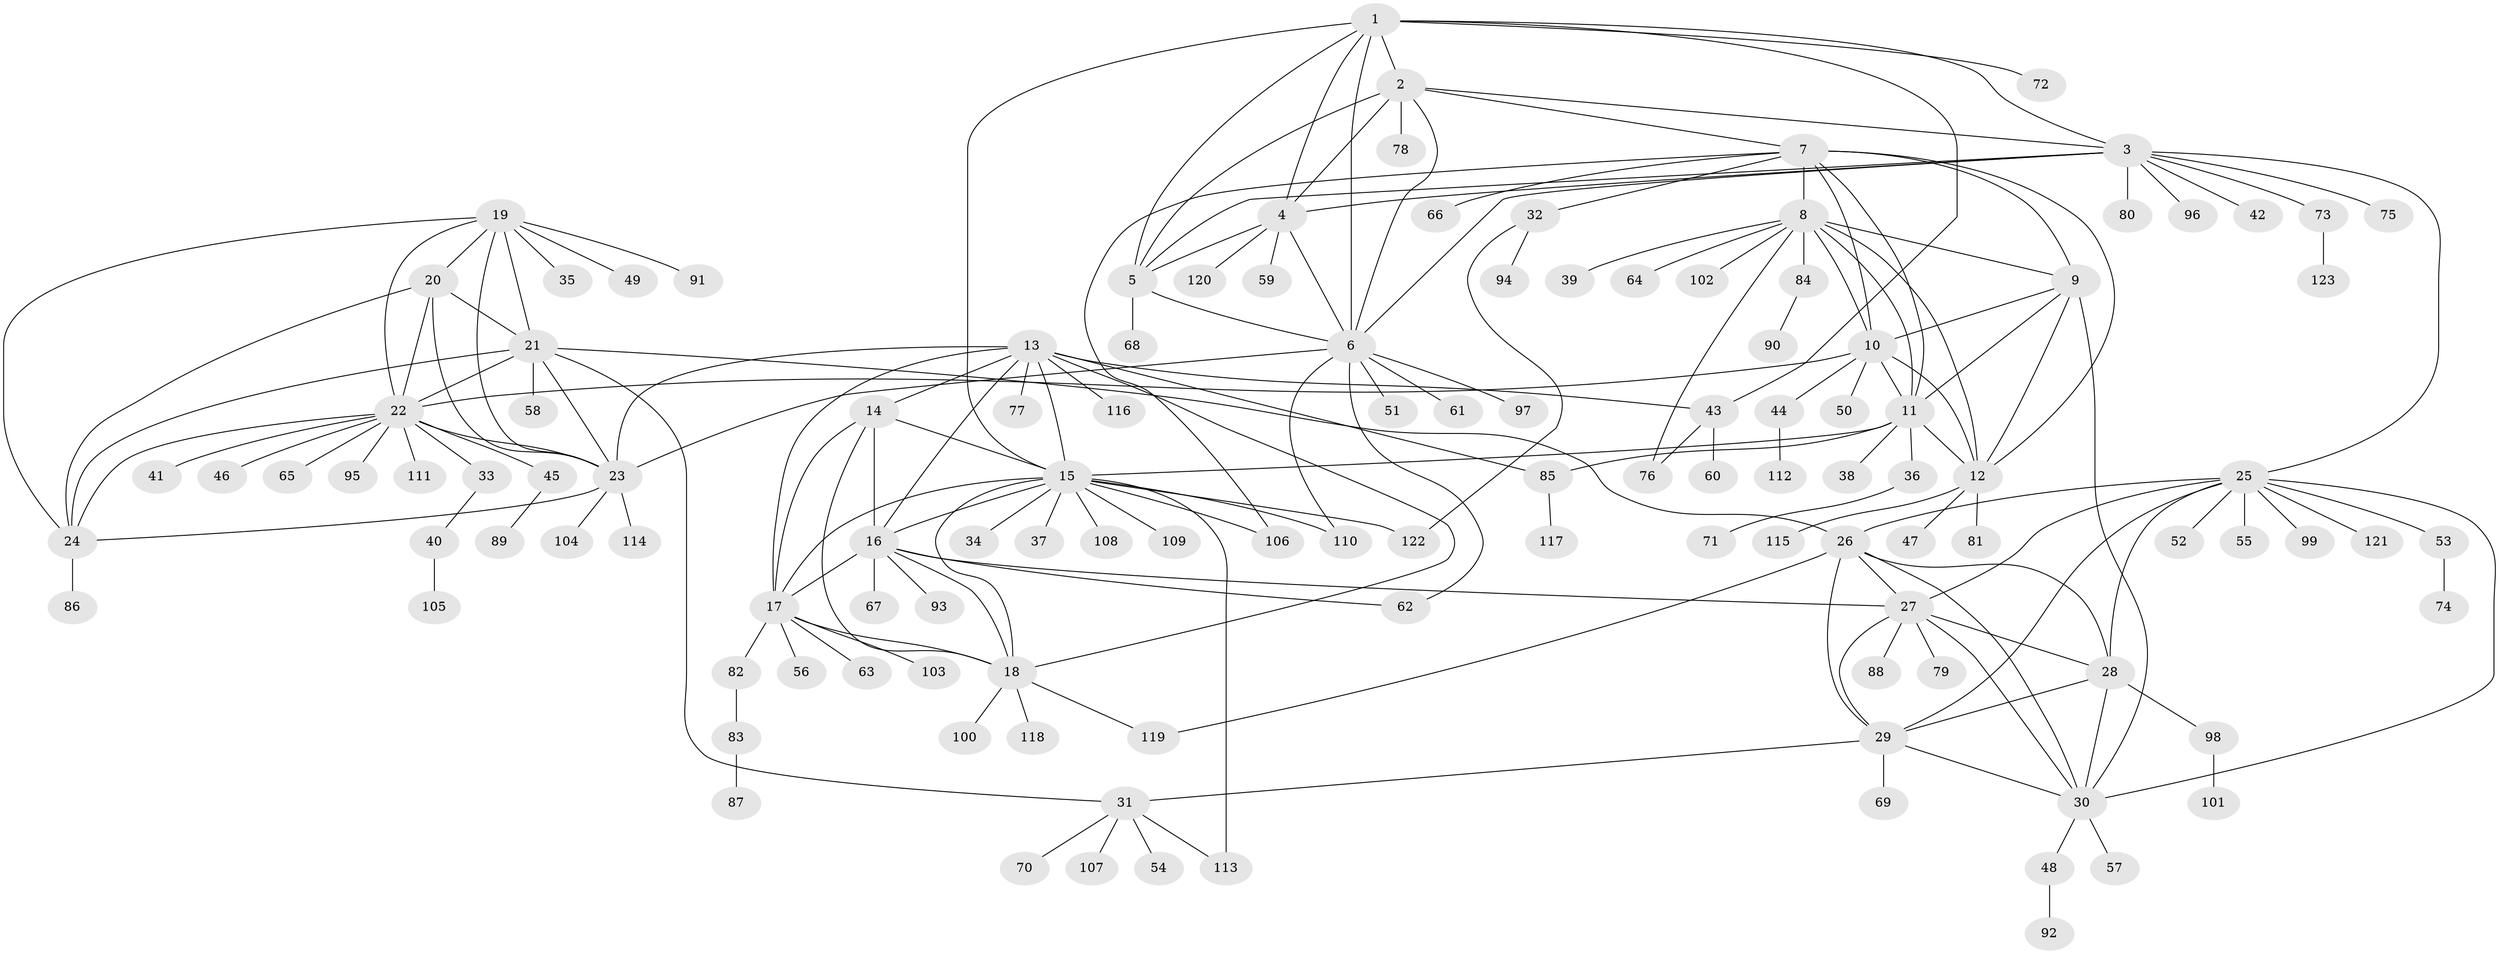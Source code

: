 // coarse degree distribution, {8: 0.05263157894736842, 4: 0.021052631578947368, 10: 0.031578947368421054, 9: 0.021052631578947368, 7: 0.05263157894736842, 14: 0.010526315789473684, 6: 0.042105263157894736, 3: 0.010526315789473684, 2: 0.08421052631578947, 1: 0.6736842105263158}
// Generated by graph-tools (version 1.1) at 2025/24/03/03/25 07:24:16]
// undirected, 123 vertices, 188 edges
graph export_dot {
graph [start="1"]
  node [color=gray90,style=filled];
  1;
  2;
  3;
  4;
  5;
  6;
  7;
  8;
  9;
  10;
  11;
  12;
  13;
  14;
  15;
  16;
  17;
  18;
  19;
  20;
  21;
  22;
  23;
  24;
  25;
  26;
  27;
  28;
  29;
  30;
  31;
  32;
  33;
  34;
  35;
  36;
  37;
  38;
  39;
  40;
  41;
  42;
  43;
  44;
  45;
  46;
  47;
  48;
  49;
  50;
  51;
  52;
  53;
  54;
  55;
  56;
  57;
  58;
  59;
  60;
  61;
  62;
  63;
  64;
  65;
  66;
  67;
  68;
  69;
  70;
  71;
  72;
  73;
  74;
  75;
  76;
  77;
  78;
  79;
  80;
  81;
  82;
  83;
  84;
  85;
  86;
  87;
  88;
  89;
  90;
  91;
  92;
  93;
  94;
  95;
  96;
  97;
  98;
  99;
  100;
  101;
  102;
  103;
  104;
  105;
  106;
  107;
  108;
  109;
  110;
  111;
  112;
  113;
  114;
  115;
  116;
  117;
  118;
  119;
  120;
  121;
  122;
  123;
  1 -- 2;
  1 -- 3;
  1 -- 4;
  1 -- 5;
  1 -- 6;
  1 -- 15;
  1 -- 43;
  1 -- 72;
  2 -- 3;
  2 -- 4;
  2 -- 5;
  2 -- 6;
  2 -- 7;
  2 -- 78;
  3 -- 4;
  3 -- 5;
  3 -- 6;
  3 -- 25;
  3 -- 42;
  3 -- 73;
  3 -- 75;
  3 -- 80;
  3 -- 96;
  4 -- 5;
  4 -- 6;
  4 -- 59;
  4 -- 120;
  5 -- 6;
  5 -- 68;
  6 -- 23;
  6 -- 51;
  6 -- 61;
  6 -- 62;
  6 -- 97;
  6 -- 110;
  7 -- 8;
  7 -- 9;
  7 -- 10;
  7 -- 11;
  7 -- 12;
  7 -- 32;
  7 -- 66;
  7 -- 106;
  8 -- 9;
  8 -- 10;
  8 -- 11;
  8 -- 12;
  8 -- 39;
  8 -- 64;
  8 -- 76;
  8 -- 84;
  8 -- 102;
  9 -- 10;
  9 -- 11;
  9 -- 12;
  9 -- 30;
  10 -- 11;
  10 -- 12;
  10 -- 22;
  10 -- 44;
  10 -- 50;
  11 -- 12;
  11 -- 15;
  11 -- 36;
  11 -- 38;
  11 -- 85;
  12 -- 47;
  12 -- 81;
  12 -- 115;
  13 -- 14;
  13 -- 15;
  13 -- 16;
  13 -- 17;
  13 -- 18;
  13 -- 23;
  13 -- 43;
  13 -- 77;
  13 -- 85;
  13 -- 116;
  14 -- 15;
  14 -- 16;
  14 -- 17;
  14 -- 18;
  15 -- 16;
  15 -- 17;
  15 -- 18;
  15 -- 34;
  15 -- 37;
  15 -- 106;
  15 -- 108;
  15 -- 109;
  15 -- 110;
  15 -- 113;
  15 -- 122;
  16 -- 17;
  16 -- 18;
  16 -- 27;
  16 -- 62;
  16 -- 67;
  16 -- 93;
  17 -- 18;
  17 -- 56;
  17 -- 63;
  17 -- 82;
  17 -- 103;
  18 -- 100;
  18 -- 118;
  18 -- 119;
  19 -- 20;
  19 -- 21;
  19 -- 22;
  19 -- 23;
  19 -- 24;
  19 -- 35;
  19 -- 49;
  19 -- 91;
  20 -- 21;
  20 -- 22;
  20 -- 23;
  20 -- 24;
  21 -- 22;
  21 -- 23;
  21 -- 24;
  21 -- 26;
  21 -- 31;
  21 -- 58;
  22 -- 23;
  22 -- 24;
  22 -- 33;
  22 -- 41;
  22 -- 45;
  22 -- 46;
  22 -- 65;
  22 -- 95;
  22 -- 111;
  23 -- 24;
  23 -- 104;
  23 -- 114;
  24 -- 86;
  25 -- 26;
  25 -- 27;
  25 -- 28;
  25 -- 29;
  25 -- 30;
  25 -- 52;
  25 -- 53;
  25 -- 55;
  25 -- 99;
  25 -- 121;
  26 -- 27;
  26 -- 28;
  26 -- 29;
  26 -- 30;
  26 -- 119;
  27 -- 28;
  27 -- 29;
  27 -- 30;
  27 -- 79;
  27 -- 88;
  28 -- 29;
  28 -- 30;
  28 -- 98;
  29 -- 30;
  29 -- 31;
  29 -- 69;
  30 -- 48;
  30 -- 57;
  31 -- 54;
  31 -- 70;
  31 -- 107;
  31 -- 113;
  32 -- 94;
  32 -- 122;
  33 -- 40;
  36 -- 71;
  40 -- 105;
  43 -- 60;
  43 -- 76;
  44 -- 112;
  45 -- 89;
  48 -- 92;
  53 -- 74;
  73 -- 123;
  82 -- 83;
  83 -- 87;
  84 -- 90;
  85 -- 117;
  98 -- 101;
}
